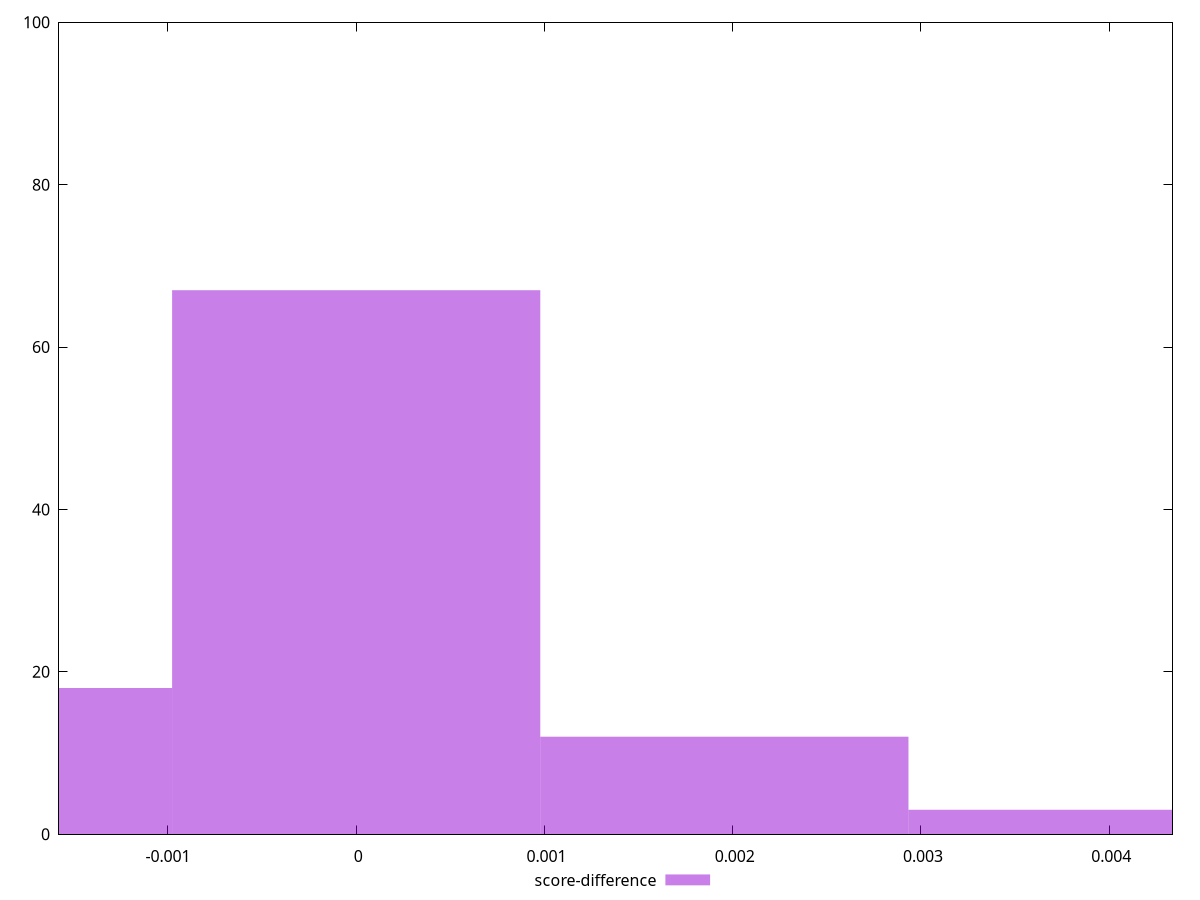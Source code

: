 reset

$scoreDifference <<EOF
0 67
0.003911354804777338 3
-0.001955677402388669 18
0.001955677402388669 12
EOF

set key outside below
set boxwidth 0.001955677402388669
set xrange [-0.0015786630371468213:0.004336025792401332]
set yrange [0:100]
set trange [0:100]
set style fill transparent solid 0.5 noborder
set terminal svg size 640, 490 enhanced background rgb 'white'
set output "report_00008_2021-01-22T20:58:29.167/bootup-time/samples/pages+cached/score-difference/histogram.svg"

plot $scoreDifference title "score-difference" with boxes

reset
